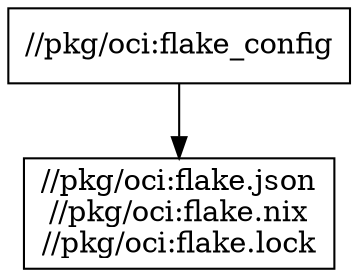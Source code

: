 digraph mygraph {
  node [shape=box];
  "//pkg/oci:flake_config"
  "//pkg/oci:flake_config" -> "//pkg/oci:flake.json\n//pkg/oci:flake.nix\n//pkg/oci:flake.lock"
  "//pkg/oci:flake.json\n//pkg/oci:flake.nix\n//pkg/oci:flake.lock"
}
